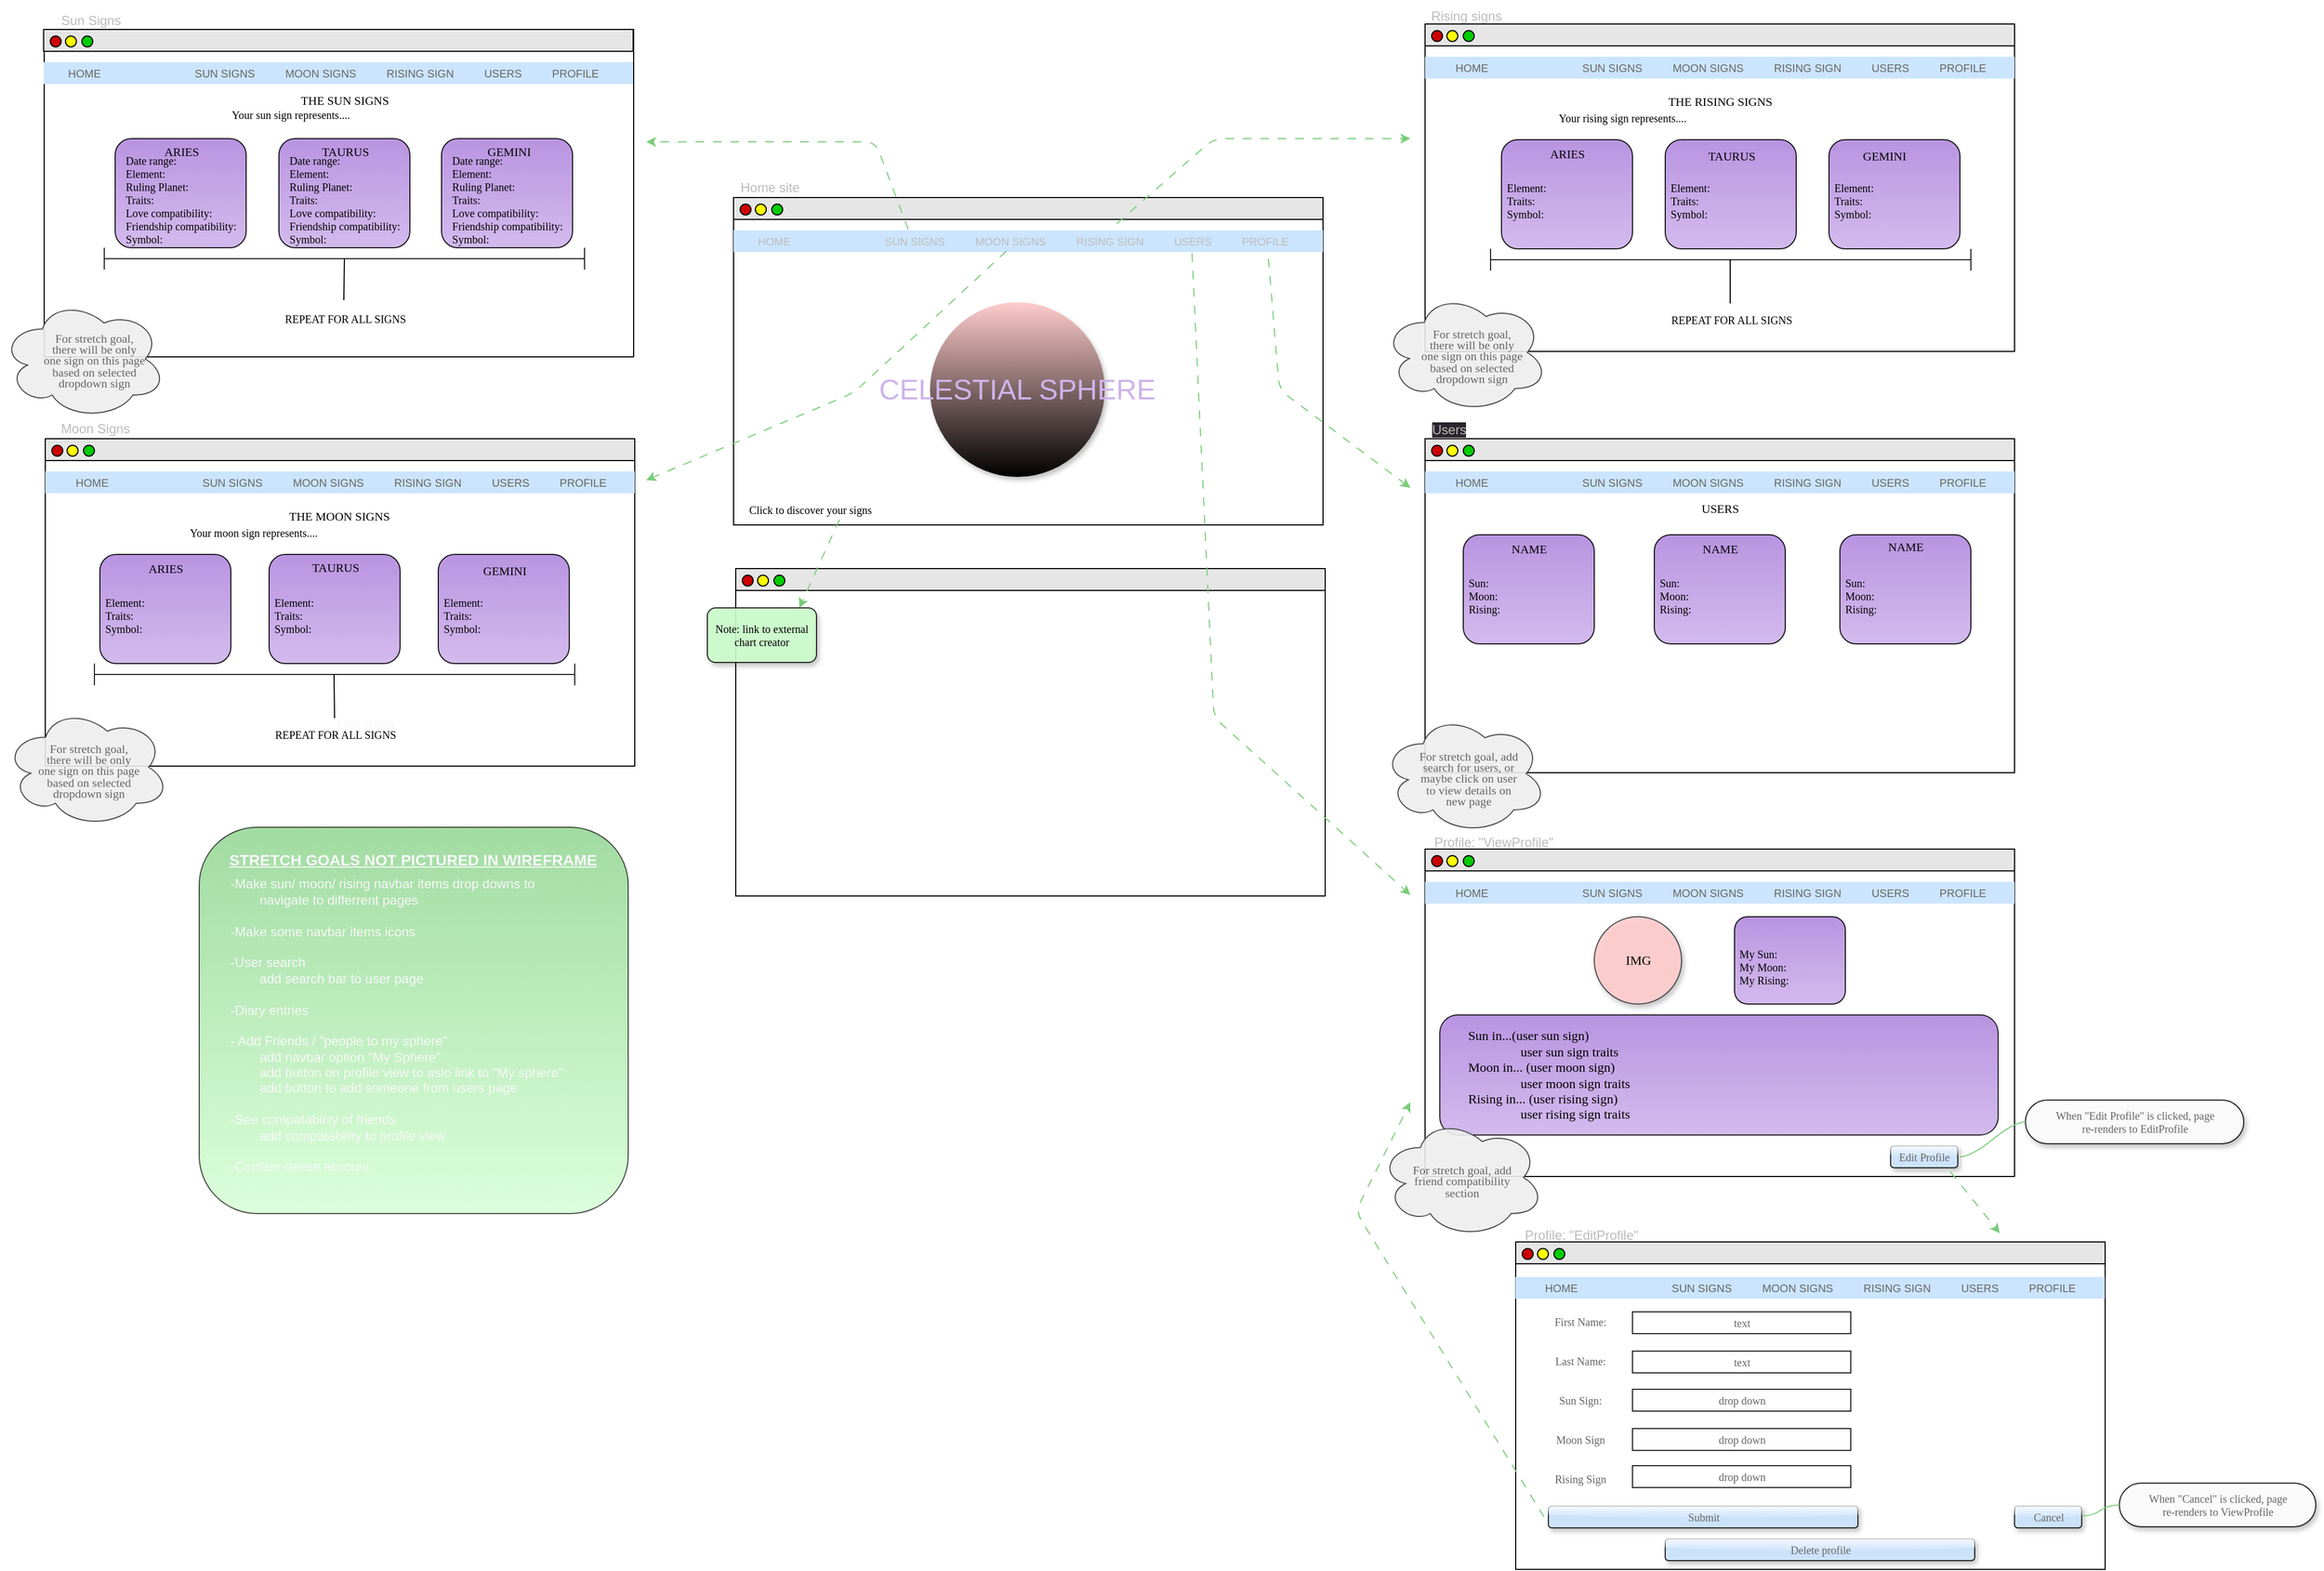 <mxfile>
    <diagram id="aeEa7EJ5LEVuPvEAdL8i" name="Page-1">
        <mxGraphModel dx="1427" dy="747" grid="1" gridSize="10" guides="1" tooltips="1" connect="1" arrows="1" fold="1" page="1" pageScale="1" pageWidth="850" pageHeight="1100" math="0" shadow="0">
            <root>
                <mxCell id="0"/>
                <mxCell id="1" parent="0"/>
                <mxCell id="76" value="" style="rounded=1;whiteSpace=wrap;html=1;shadow=0;labelBackgroundColor=none;strokeColor=default;fontSize=14;fontColor=#f7f8f7;fillColor=#CCFFCC;gradientColor=#7ACC7A;glass=0;gradientDirection=north;opacity=70;" vertex="1" parent="1">
                    <mxGeometry x="1020.5" y="778" width="393" height="354" as="geometry"/>
                </mxCell>
                <mxCell id="13" value="" style="rounded=0;whiteSpace=wrap;html=1;fillColor=#FFFFFF;" vertex="1" parent="1">
                    <mxGeometry x="1510" y="201" width="540" height="300" as="geometry"/>
                </mxCell>
                <mxCell id="14" value="" style="rounded=0;whiteSpace=wrap;html=1;fillColor=#E6E6E6;" vertex="1" parent="1">
                    <mxGeometry x="1510" y="201" width="540" height="20" as="geometry"/>
                </mxCell>
                <mxCell id="15" value="" style="ellipse;whiteSpace=wrap;html=1;aspect=fixed;fillColor=#CC0000;" vertex="1" parent="1">
                    <mxGeometry x="1516" y="207" width="10" height="10" as="geometry"/>
                </mxCell>
                <mxCell id="16" value="" style="ellipse;whiteSpace=wrap;html=1;aspect=fixed;fillColor=#FFFF00;" vertex="1" parent="1">
                    <mxGeometry x="1530" y="207" width="10" height="10" as="geometry"/>
                </mxCell>
                <mxCell id="17" value="" style="ellipse;whiteSpace=wrap;html=1;aspect=fixed;fillColor=#00CC00;" vertex="1" parent="1">
                    <mxGeometry x="1545" y="207" width="10" height="10" as="geometry"/>
                </mxCell>
                <mxCell id="28" value="&lt;font color=&quot;#bdbbbb&quot;&gt;Home site&lt;/font&gt;" style="text;html=1;align=center;verticalAlign=middle;resizable=0;points=[];autosize=1;strokeColor=none;fillColor=none;" vertex="1" parent="1">
                    <mxGeometry x="1503" y="177" width="80" height="30" as="geometry"/>
                </mxCell>
                <mxCell id="29" value="" style="rounded=0;whiteSpace=wrap;html=1;fillColor=#cce5ff;strokeColor=none;" vertex="1" parent="1">
                    <mxGeometry x="1510" y="231" width="540" height="20" as="geometry"/>
                </mxCell>
                <mxCell id="30" value="&lt;font style=&quot;font-size: 10px;&quot;&gt;HOME&amp;nbsp; &amp;nbsp; &amp;nbsp; &amp;nbsp; &amp;nbsp; &amp;nbsp; &amp;nbsp; &amp;nbsp; &amp;nbsp; &amp;nbsp; &amp;nbsp; &amp;nbsp; &amp;nbsp; &amp;nbsp; &amp;nbsp; &amp;nbsp;SUN SIGNS&amp;nbsp; &amp;nbsp; &amp;nbsp; &amp;nbsp; &amp;nbsp; MOON SIGNS&amp;nbsp; &amp;nbsp; &amp;nbsp; &amp;nbsp; &amp;nbsp;&amp;nbsp;RISING SIGN&amp;nbsp; &amp;nbsp; &amp;nbsp; &amp;nbsp; &amp;nbsp;&amp;nbsp;USERS&amp;nbsp; &amp;nbsp; &amp;nbsp; &amp;nbsp; &amp;nbsp;&amp;nbsp;PROFILE&lt;/font&gt;" style="text;html=1;align=center;verticalAlign=middle;resizable=0;points=[];autosize=1;strokeColor=none;fillColor=none;fontColor=#BDBBBB;" vertex="1" parent="1">
                    <mxGeometry x="1520" y="226" width="510" height="30" as="geometry"/>
                </mxCell>
                <mxCell id="39" value="" style="rounded=0;whiteSpace=wrap;html=1;fillColor=#FFFFFF;" vertex="1" parent="1">
                    <mxGeometry x="878.5" y="47" width="540" height="300" as="geometry"/>
                </mxCell>
                <mxCell id="56" value="&lt;b&gt;&lt;font size=&quot;1&quot; color=&quot;#f7f8f7&quot; style=&quot;&quot;&gt;&lt;u style=&quot;font-size: 14px;&quot;&gt;STRETCH GOALS NOT PICTURED IN WIREFRAME&lt;/u&gt;&lt;/font&gt;&lt;/b&gt;" style="text;html=1;align=center;verticalAlign=middle;resizable=0;points=[];autosize=1;strokeColor=none;fillColor=none;fontSize=10;fontColor=#BDBBBB;" vertex="1" parent="1">
                    <mxGeometry x="1035.5" y="793" width="360" height="30" as="geometry"/>
                </mxCell>
                <mxCell id="57" value="&lt;div style=&quot;text-align: left;&quot;&gt;&lt;div&gt;&lt;br&gt;&lt;/div&gt;&lt;div&gt;-Make sun/ moon/ rising navbar items drop downs to&amp;nbsp;&lt;/div&gt;&lt;div&gt;&lt;span style=&quot;white-space: pre;&quot;&gt;&#9;&lt;/span&gt;navigate&amp;nbsp;&lt;span style=&quot;background-color: initial;&quot;&gt;to differrent pages&lt;/span&gt;&lt;/div&gt;&lt;div&gt;&lt;span style=&quot;background-color: initial;&quot;&gt;&lt;br&gt;&lt;/span&gt;&lt;/div&gt;&lt;div&gt;-Make some navbar items icons&lt;span style=&quot;background-color: initial;&quot;&gt;&lt;br&gt;&lt;/span&gt;&lt;/div&gt;&lt;div&gt;&lt;br&gt;&lt;/div&gt;&lt;div&gt;&lt;div&gt;&lt;span style=&quot;background-color: initial;&quot;&gt;-User search&lt;/span&gt;&lt;/div&gt;&lt;div&gt;&lt;span style=&quot;background-color: initial;&quot;&gt;&lt;span style=&quot;white-space: pre;&quot;&gt;&#9;&lt;/span&gt;add search bar to user page&lt;/span&gt;&lt;/div&gt;&lt;/div&gt;&lt;div&gt;&lt;span style=&quot;background-color: initial;&quot;&gt;&lt;br&gt;&lt;/span&gt;&lt;/div&gt;&lt;div&gt;&lt;span style=&quot;background-color: initial;&quot;&gt;-Diary entries&lt;/span&gt;&lt;/div&gt;&lt;div&gt;&lt;span style=&quot;background-color: initial;&quot;&gt;&lt;br&gt;&lt;/span&gt;&lt;/div&gt;&lt;/div&gt;&lt;div style=&quot;text-align: left;&quot;&gt;&lt;span style=&quot;background-color: initial;&quot;&gt;&lt;font style=&quot;font-size: 12px;&quot;&gt;&lt;font style=&quot;font-size: 12px;&quot;&gt;- &lt;/font&gt;Add Friends / &quot;people to my sphere&quot;&lt;/font&gt;&lt;/span&gt;&lt;/div&gt;&lt;div style=&quot;text-align: left;&quot;&gt;&lt;span style=&quot;background-color: initial;&quot;&gt;&lt;font style=&quot;font-size: 12px;&quot;&gt;&lt;span style=&quot;&quot;&gt;&#9;&lt;/span&gt;&lt;span style=&quot;&quot;&gt;&#9;&lt;/span&gt;&lt;span style=&quot;white-space: pre;&quot;&gt;&#9;&lt;/span&gt;add navbar option &quot;My Sphere&quot;&amp;nbsp;&lt;/font&gt;&lt;/span&gt;&lt;/div&gt;&lt;div style=&quot;text-align: left;&quot;&gt;&lt;/div&gt;&lt;div style=&quot;text-align: left;&quot;&gt;&lt;span style=&quot;background-color: initial;&quot;&gt;&lt;font style=&quot;font-size: 12px;&quot;&gt;&lt;span style=&quot;&quot;&gt;&#9;&lt;/span&gt;&lt;span style=&quot;&quot;&gt;&#9;&lt;/span&gt;&lt;span style=&quot;white-space: pre;&quot;&gt;&#9;&lt;/span&gt;add button on profile view to aslo link to &quot;My sphere&quot;&lt;br&gt;&lt;/font&gt;&lt;/span&gt;&lt;/div&gt;&lt;div style=&quot;text-align: left;&quot;&gt;&lt;span style=&quot;background-color: initial;&quot;&gt;&lt;span style=&quot;white-space: pre;&quot;&gt;&#9;&lt;/span&gt;add button to add someone from users page&lt;/span&gt;&lt;br&gt;&lt;/div&gt;&lt;div style=&quot;text-align: left;&quot;&gt;&lt;span style=&quot;background-color: initial;&quot;&gt;&lt;font style=&quot;font-size: 12px;&quot;&gt;&lt;br&gt;&lt;/font&gt;&lt;/span&gt;&lt;/div&gt;&lt;div style=&quot;text-align: left;&quot;&gt;&lt;div&gt;&lt;span style=&quot;background-color: initial;&quot;&gt;&lt;font style=&quot;font-size: 12px;&quot;&gt;-See compatability of friends&lt;/font&gt;&lt;/span&gt;&lt;/div&gt;&lt;div&gt;&lt;span style=&quot;background-color: initial;&quot;&gt;&lt;font style=&quot;font-size: 12px;&quot;&gt;&lt;span style=&quot;&quot;&gt;&#9;&lt;/span&gt;&lt;span style=&quot;white-space: pre;&quot;&gt;&#9;&lt;/span&gt;add compatability to profile view&lt;/font&gt;&lt;/span&gt;&lt;/div&gt;&lt;/div&gt;&lt;div style=&quot;text-align: left;&quot;&gt;&lt;span style=&quot;background-color: initial;&quot;&gt;&lt;font style=&quot;font-size: 12px;&quot;&gt;&lt;br&gt;&lt;/font&gt;&lt;/span&gt;&lt;/div&gt;&lt;div style=&quot;text-align: left;&quot;&gt;&lt;span style=&quot;background-color: initial;&quot;&gt;&lt;font style=&quot;font-size: 12px;&quot;&gt;-Confirm delete account&lt;/font&gt;&lt;/span&gt;&lt;/div&gt;&lt;div style=&quot;text-align: left;&quot;&gt;&lt;br&gt;&lt;/div&gt;&lt;div style=&quot;text-align: left;&quot;&gt;&lt;br&gt;&lt;/div&gt;&lt;div style=&quot;text-align: left;&quot;&gt;&lt;br&gt;&lt;/div&gt;" style="text;html=1;align=center;verticalAlign=middle;resizable=0;points=[];autosize=1;strokeColor=none;fillColor=none;fontSize=12;fontColor=#f7f8f7;" vertex="1" parent="1">
                    <mxGeometry x="1035.5" y="804" width="330" height="340" as="geometry"/>
                </mxCell>
                <mxCell id="66" value="" style="endArrow=classic;html=1;fontSize=14;fontColor=#f7f8f7;dashed=1;dashPattern=8 8;fillColor=#cdeb8b;strokeColor=#7ACC7A;" edge="1" parent="1">
                    <mxGeometry width="50" height="50" relative="1" as="geometry">
                        <mxPoint x="1670" y="230" as="sourcePoint"/>
                        <mxPoint x="1430" y="150" as="targetPoint"/>
                        <Array as="points">
                            <mxPoint x="1640" y="150"/>
                        </Array>
                    </mxGeometry>
                </mxCell>
                <mxCell id="72" value="&lt;span style=&quot;color: rgb(189, 187, 187); font-family: Helvetica; font-size: 12px; font-style: normal; font-variant-ligatures: normal; font-variant-caps: normal; font-weight: 400; letter-spacing: normal; orphans: 2; text-align: center; text-indent: 0px; text-transform: none; widows: 2; word-spacing: 0px; -webkit-text-stroke-width: 0px; background-color: rgb(42, 37, 47); text-decoration-thickness: initial; text-decoration-style: initial; text-decoration-color: initial; float: none; display: inline !important;&quot;&gt;Users&lt;/span&gt;" style="text;whiteSpace=wrap;html=1;fontSize=14;fontColor=#f7f8f7;" vertex="1" parent="1">
                    <mxGeometry x="2147.5" y="398" width="90" height="40" as="geometry"/>
                </mxCell>
                <mxCell id="74" value="&lt;font color=&quot;#bdbbbb&quot;&gt;Moon Signs&lt;/font&gt;" style="text;html=1;align=center;verticalAlign=middle;resizable=0;points=[];autosize=1;strokeColor=none;fillColor=none;" vertex="1" parent="1">
                    <mxGeometry x="879.5" y="398" width="90" height="30" as="geometry"/>
                </mxCell>
                <mxCell id="75" value="" style="ellipse;shape=doubleEllipse;whiteSpace=wrap;html=1;aspect=fixed;labelBackgroundColor=none;strokeColor=none;fontSize=14;fillColor=#ffcccc;shadow=1;gradientColor=default;" vertex="1" parent="1">
                    <mxGeometry x="1690" y="297" width="160" height="160" as="geometry"/>
                </mxCell>
                <mxCell id="79" value="CELESTIAL SPHERE" style="text;html=1;strokeColor=none;fillColor=none;align=center;verticalAlign=middle;whiteSpace=wrap;rounded=0;shadow=0;glass=0;labelBackgroundColor=none;fontSize=26;fontColor=#CEB3EB;opacity=70;" vertex="1" parent="1">
                    <mxGeometry x="1615" y="357" width="310" height="40" as="geometry"/>
                </mxCell>
                <mxCell id="97" value="" style="ellipse;shape=cloud;whiteSpace=wrap;html=1;rounded=0;shadow=0;glass=0;labelBackgroundColor=none;strokeColor=#36393d;fontFamily=Verdana;fontSize=26;fillColor=#eeeeee;gradientDirection=north;opacity=90;" vertex="1" parent="1">
                    <mxGeometry x="839" y="294" width="151" height="110" as="geometry"/>
                </mxCell>
                <mxCell id="98" value="&lt;p style=&quot;line-height: 20%;&quot;&gt;&lt;font face=&quot;Times New Roman&quot; style=&quot;font-size: 11px;&quot;&gt;For stretch goal, there will be only one sign on this page based on selected dropdown sign&lt;/font&gt;&lt;/p&gt;" style="text;html=1;strokeColor=none;fillColor=none;align=center;verticalAlign=middle;whiteSpace=wrap;rounded=0;shadow=0;glass=0;labelBackgroundColor=none;fontFamily=Verdana;fontSize=26;fontColor=#666666;opacity=70;" vertex="1" parent="1">
                    <mxGeometry x="875.5" y="328" width="97" height="40" as="geometry"/>
                </mxCell>
                <mxCell id="100" value="THE SUN SIGNS" style="text;html=1;strokeColor=none;fillColor=none;align=center;verticalAlign=middle;whiteSpace=wrap;rounded=0;shadow=0;glass=0;labelBackgroundColor=none;fontFamily=Georgia;fontSize=11;fontColor=#000000;opacity=90;" vertex="1" parent="1">
                    <mxGeometry x="893.5" y="97" width="520" height="30" as="geometry"/>
                </mxCell>
                <mxCell id="101" value="&lt;div style=&quot;text-align: left; font-size: 10px;&quot;&gt;&lt;span style=&quot;background-color: initial;&quot;&gt;&lt;font style=&quot;font-size: 10px;&quot;&gt;&lt;br&gt;&lt;/font&gt;&lt;/span&gt;&lt;/div&gt;&lt;div style=&quot;text-align: left; font-size: 10px;&quot;&gt;&lt;span style=&quot;background-color: initial;&quot;&gt;&lt;font style=&quot;font-size: 10px;&quot;&gt;Date range:&lt;/font&gt;&lt;/span&gt;&lt;/div&gt;&lt;div style=&quot;text-align: left; font-size: 10px;&quot;&gt;Element:&lt;/div&gt;&lt;div style=&quot;text-align: left; font-size: 10px;&quot;&gt;Ruling Planet:&lt;/div&gt;&lt;font style=&quot;font-size: 10px;&quot;&gt;&lt;div style=&quot;text-align: left;&quot;&gt;&lt;span style=&quot;background-color: initial;&quot;&gt;Traits:&lt;/span&gt;&lt;/div&gt;&lt;div style=&quot;text-align: left;&quot;&gt;&lt;span style=&quot;background-color: initial;&quot;&gt;Love compatibility:&lt;/span&gt;&lt;/div&gt;&lt;div style=&quot;text-align: left;&quot;&gt;&lt;span style=&quot;background-color: initial;&quot;&gt;Friendship compatibility:&lt;/span&gt;&lt;/div&gt;&lt;div style=&quot;text-align: left;&quot;&gt;&lt;span style=&quot;background-color: initial;&quot;&gt;Symbol:&lt;/span&gt;&lt;/div&gt;&lt;/font&gt;" style="rounded=1;whiteSpace=wrap;html=1;shadow=0;glass=0;labelBackgroundColor=none;strokeColor=default;fontFamily=Georgia;fontSize=11;fontColor=#000000;fillColor=#CEB3EB;gradientColor=#b188dd;gradientDirection=north;opacity=90;" vertex="1" parent="1">
                    <mxGeometry x="943.5" y="147" width="120" height="100" as="geometry"/>
                </mxCell>
                <mxCell id="102" value="ARIES" style="text;html=1;align=center;verticalAlign=middle;resizable=0;points=[];autosize=1;strokeColor=none;fillColor=none;fontSize=11;fontFamily=Georgia;fontColor=#000000;" vertex="1" parent="1">
                    <mxGeometry x="973.5" y="144" width="60" height="30" as="geometry"/>
                </mxCell>
                <mxCell id="104" value="&lt;div style=&quot;text-align: left; font-size: 10px;&quot;&gt;&lt;span style=&quot;background-color: initial;&quot;&gt;&lt;font style=&quot;font-size: 10px;&quot;&gt;&lt;br&gt;&lt;/font&gt;&lt;/span&gt;&lt;/div&gt;&lt;div style=&quot;text-align: left; font-size: 10px;&quot;&gt;&lt;span style=&quot;background-color: initial;&quot;&gt;&lt;font style=&quot;font-size: 10px;&quot;&gt;Date range:&lt;/font&gt;&lt;/span&gt;&lt;/div&gt;&lt;font style=&quot;font-size: 10px;&quot;&gt;&lt;div style=&quot;text-align: left;&quot;&gt;&lt;span style=&quot;background-color: initial;&quot;&gt;Element:&lt;/span&gt;&lt;/div&gt;&lt;div style=&quot;text-align: left;&quot;&gt;&lt;span style=&quot;background-color: initial;&quot;&gt;Ruling Planet:&lt;/span&gt;&lt;/div&gt;&lt;div style=&quot;text-align: left;&quot;&gt;&lt;span style=&quot;background-color: initial;&quot;&gt;Traits:&lt;/span&gt;&lt;/div&gt;&lt;div style=&quot;text-align: left;&quot;&gt;&lt;span style=&quot;background-color: initial;&quot;&gt;Love compatibility:&lt;/span&gt;&lt;/div&gt;&lt;div style=&quot;text-align: left;&quot;&gt;&lt;span style=&quot;background-color: initial;&quot;&gt;Friendship compatibility:&lt;/span&gt;&lt;/div&gt;&lt;div style=&quot;text-align: left;&quot;&gt;&lt;span style=&quot;background-color: initial;&quot;&gt;Symbol:&lt;/span&gt;&lt;/div&gt;&lt;/font&gt;" style="rounded=1;whiteSpace=wrap;html=1;shadow=0;glass=0;labelBackgroundColor=none;strokeColor=default;fontFamily=Georgia;fontSize=11;fontColor=#000000;fillColor=#CEB3EB;gradientColor=#b188dd;gradientDirection=north;opacity=90;" vertex="1" parent="1">
                    <mxGeometry x="1093.5" y="147" width="120" height="100" as="geometry"/>
                </mxCell>
                <mxCell id="105" value="TAURUS" style="text;html=1;align=center;verticalAlign=middle;resizable=0;points=[];autosize=1;strokeColor=none;fillColor=none;fontSize=11;fontFamily=Georgia;fontColor=#000000;" vertex="1" parent="1">
                    <mxGeometry x="1118.5" y="144" width="70" height="30" as="geometry"/>
                </mxCell>
                <mxCell id="106" value="&lt;div style=&quot;text-align: left; font-size: 10px;&quot;&gt;&lt;span style=&quot;background-color: initial;&quot;&gt;&lt;font style=&quot;font-size: 10px;&quot;&gt;&lt;br&gt;&lt;/font&gt;&lt;/span&gt;&lt;/div&gt;&lt;div style=&quot;text-align: left; font-size: 10px;&quot;&gt;&lt;span style=&quot;background-color: initial;&quot;&gt;&lt;font style=&quot;font-size: 10px;&quot;&gt;Date range:&lt;/font&gt;&lt;/span&gt;&lt;/div&gt;&lt;font style=&quot;font-size: 10px;&quot;&gt;&lt;div style=&quot;text-align: left;&quot;&gt;&lt;span style=&quot;background-color: initial;&quot;&gt;Element:&lt;/span&gt;&lt;/div&gt;&lt;div style=&quot;text-align: left;&quot;&gt;&lt;span style=&quot;background-color: initial;&quot;&gt;Ruling Planet:&lt;/span&gt;&lt;/div&gt;&lt;div style=&quot;text-align: left;&quot;&gt;&lt;span style=&quot;background-color: initial;&quot;&gt;Traits:&lt;/span&gt;&lt;/div&gt;&lt;div style=&quot;text-align: left;&quot;&gt;&lt;span style=&quot;background-color: initial;&quot;&gt;Love compatibility:&lt;/span&gt;&lt;/div&gt;&lt;div style=&quot;text-align: left;&quot;&gt;&lt;span style=&quot;background-color: initial;&quot;&gt;Friendship compatibility:&lt;/span&gt;&lt;/div&gt;&lt;div style=&quot;text-align: left;&quot;&gt;&lt;span style=&quot;background-color: initial;&quot;&gt;Symbol:&lt;/span&gt;&lt;/div&gt;&lt;/font&gt;" style="rounded=1;whiteSpace=wrap;html=1;shadow=0;glass=0;labelBackgroundColor=none;strokeColor=default;fontFamily=Georgia;fontSize=11;fontColor=#000000;fillColor=#CEB3EB;gradientColor=#b188dd;gradientDirection=north;opacity=90;" vertex="1" parent="1">
                    <mxGeometry x="1242.5" y="147" width="120" height="100" as="geometry"/>
                </mxCell>
                <mxCell id="107" value="GEMINI" style="text;html=1;align=center;verticalAlign=middle;resizable=0;points=[];autosize=1;strokeColor=none;fillColor=none;fontSize=11;fontFamily=Georgia;fontColor=#000000;" vertex="1" parent="1">
                    <mxGeometry x="1268.5" y="144" width="70" height="30" as="geometry"/>
                </mxCell>
                <mxCell id="108" value="" style="shape=crossbar;whiteSpace=wrap;html=1;rounded=1;shadow=0;glass=0;labelBackgroundColor=none;strokeColor=#0a0a0a;fontFamily=Georgia;fontSize=10;fontColor=#000000;fillColor=#CEB3EB;gradientColor=#b188dd;gradientDirection=north;opacity=90;" vertex="1" parent="1">
                    <mxGeometry x="933.5" y="247" width="440" height="20" as="geometry"/>
                </mxCell>
                <mxCell id="109" value="" style="endArrow=none;html=1;strokeColor=#000000;fontFamily=Georgia;fontSize=10;fontColor=#000000;endFill=0;" edge="1" parent="1">
                    <mxGeometry width="50" height="50" relative="1" as="geometry">
                        <mxPoint x="1153" y="295" as="sourcePoint"/>
                        <mxPoint x="1153.5" y="257" as="targetPoint"/>
                    </mxGeometry>
                </mxCell>
                <mxCell id="110" value="REPEAT FOR ALL SIGNS" style="text;html=1;align=center;verticalAlign=middle;resizable=0;points=[];autosize=1;strokeColor=none;fillColor=none;fontSize=10;fontFamily=Georgia;fontColor=#000000;" vertex="1" parent="1">
                    <mxGeometry x="1083.5" y="297" width="140" height="30" as="geometry"/>
                </mxCell>
                <mxCell id="113" value="Your sun sign represents...." style="text;html=1;align=center;verticalAlign=middle;resizable=0;points=[];autosize=1;strokeColor=none;fillColor=none;fontSize=10;fontFamily=Georgia;fontColor=#000000;" vertex="1" parent="1">
                    <mxGeometry x="1033.5" y="110" width="140" height="30" as="geometry"/>
                </mxCell>
                <mxCell id="138" value="" style="rounded=0;whiteSpace=wrap;html=1;fillColor=#FFFFFF;" vertex="1" parent="1">
                    <mxGeometry x="1512" y="541" width="540" height="300" as="geometry"/>
                </mxCell>
                <mxCell id="139" value="" style="rounded=0;whiteSpace=wrap;html=1;fillColor=#E6E6E6;" vertex="1" parent="1">
                    <mxGeometry x="1512" y="541" width="540" height="20" as="geometry"/>
                </mxCell>
                <mxCell id="140" value="" style="ellipse;whiteSpace=wrap;html=1;aspect=fixed;fillColor=#CC0000;" vertex="1" parent="1">
                    <mxGeometry x="1518" y="547" width="10" height="10" as="geometry"/>
                </mxCell>
                <mxCell id="141" value="" style="ellipse;whiteSpace=wrap;html=1;aspect=fixed;fillColor=#FFFF00;" vertex="1" parent="1">
                    <mxGeometry x="1532" y="547" width="10" height="10" as="geometry"/>
                </mxCell>
                <mxCell id="142" value="" style="ellipse;whiteSpace=wrap;html=1;aspect=fixed;fillColor=#00CC00;" vertex="1" parent="1">
                    <mxGeometry x="1547" y="547" width="10" height="10" as="geometry"/>
                </mxCell>
                <mxCell id="156" value="" style="rounded=0;whiteSpace=wrap;html=1;fillColor=#FFFFFF;" vertex="1" parent="1">
                    <mxGeometry x="2143.5" y="422" width="540" height="306" as="geometry"/>
                </mxCell>
                <mxCell id="157" value="" style="rounded=0;whiteSpace=wrap;html=1;fillColor=#E6E6E6;" vertex="1" parent="1">
                    <mxGeometry x="2143.5" y="422" width="540" height="20" as="geometry"/>
                </mxCell>
                <mxCell id="158" value="" style="ellipse;whiteSpace=wrap;html=1;aspect=fixed;fillColor=#CC0000;" vertex="1" parent="1">
                    <mxGeometry x="2149.5" y="428" width="10" height="10" as="geometry"/>
                </mxCell>
                <mxCell id="159" value="" style="ellipse;whiteSpace=wrap;html=1;aspect=fixed;fillColor=#FFFF00;" vertex="1" parent="1">
                    <mxGeometry x="2163.5" y="428" width="10" height="10" as="geometry"/>
                </mxCell>
                <mxCell id="160" value="" style="ellipse;whiteSpace=wrap;html=1;aspect=fixed;fillColor=#00CC00;" vertex="1" parent="1">
                    <mxGeometry x="2178.5" y="428" width="10" height="10" as="geometry"/>
                </mxCell>
                <mxCell id="161" value="" style="rounded=0;whiteSpace=wrap;html=1;fillColor=#cce5ff;strokeColor=none;" vertex="1" parent="1">
                    <mxGeometry x="2143.5" y="452" width="540" height="20" as="geometry"/>
                </mxCell>
                <mxCell id="162" value="&lt;font color=&quot;#666666&quot; style=&quot;font-size: 10px;&quot;&gt;HOME&amp;nbsp; &amp;nbsp; &amp;nbsp; &amp;nbsp; &amp;nbsp; &amp;nbsp; &amp;nbsp; &amp;nbsp; &amp;nbsp; &amp;nbsp; &amp;nbsp; &amp;nbsp; &amp;nbsp; &amp;nbsp; &amp;nbsp; &amp;nbsp;SUN SIGNS&amp;nbsp; &amp;nbsp; &amp;nbsp; &amp;nbsp; &amp;nbsp; MOON SIGNS&amp;nbsp; &amp;nbsp; &amp;nbsp; &amp;nbsp; &amp;nbsp;&amp;nbsp;RISING SIGN&amp;nbsp; &amp;nbsp; &amp;nbsp; &amp;nbsp; &amp;nbsp;&amp;nbsp;USERS&amp;nbsp; &amp;nbsp; &amp;nbsp; &amp;nbsp; &amp;nbsp;&amp;nbsp;PROFILE&lt;/font&gt;" style="text;html=1;align=center;verticalAlign=middle;resizable=0;points=[];autosize=1;strokeColor=none;fillColor=none;fontColor=#BDBBBB;" vertex="1" parent="1">
                    <mxGeometry x="2158.5" y="447" width="510" height="30" as="geometry"/>
                </mxCell>
                <mxCell id="165" value="" style="rounded=0;whiteSpace=wrap;html=1;fillColor=#FFFFFF;" vertex="1" parent="1">
                    <mxGeometry x="879.5" y="422" width="540" height="300" as="geometry"/>
                </mxCell>
                <mxCell id="166" value="" style="rounded=0;whiteSpace=wrap;html=1;fillColor=#E6E6E6;" vertex="1" parent="1">
                    <mxGeometry x="879.5" y="422" width="540" height="20" as="geometry"/>
                </mxCell>
                <mxCell id="167" value="" style="ellipse;whiteSpace=wrap;html=1;aspect=fixed;fillColor=#CC0000;" vertex="1" parent="1">
                    <mxGeometry x="885.5" y="428" width="10" height="10" as="geometry"/>
                </mxCell>
                <mxCell id="168" value="" style="ellipse;whiteSpace=wrap;html=1;aspect=fixed;fillColor=#FFFF00;" vertex="1" parent="1">
                    <mxGeometry x="899.5" y="428" width="10" height="10" as="geometry"/>
                </mxCell>
                <mxCell id="169" value="" style="ellipse;whiteSpace=wrap;html=1;aspect=fixed;fillColor=#00CC00;" vertex="1" parent="1">
                    <mxGeometry x="914.5" y="428" width="10" height="10" as="geometry"/>
                </mxCell>
                <mxCell id="170" value="" style="rounded=0;whiteSpace=wrap;html=1;fillColor=#cce5ff;strokeColor=none;" vertex="1" parent="1">
                    <mxGeometry x="879.5" y="452" width="540" height="20" as="geometry"/>
                </mxCell>
                <mxCell id="171" value="&lt;font color=&quot;#666666&quot; style=&quot;font-size: 10px;&quot;&gt;HOME&amp;nbsp; &amp;nbsp; &amp;nbsp; &amp;nbsp; &amp;nbsp; &amp;nbsp; &amp;nbsp; &amp;nbsp; &amp;nbsp; &amp;nbsp; &amp;nbsp; &amp;nbsp; &amp;nbsp; &amp;nbsp; &amp;nbsp; &amp;nbsp;SUN SIGNS&amp;nbsp; &amp;nbsp; &amp;nbsp; &amp;nbsp; &amp;nbsp; MOON SIGNS&amp;nbsp; &amp;nbsp; &amp;nbsp; &amp;nbsp; &amp;nbsp;&amp;nbsp;RISING SIGN&amp;nbsp; &amp;nbsp; &amp;nbsp; &amp;nbsp; &amp;nbsp;&amp;nbsp;USERS&amp;nbsp; &amp;nbsp; &amp;nbsp; &amp;nbsp; &amp;nbsp;&amp;nbsp;PROFILE&lt;/font&gt;" style="text;html=1;align=center;verticalAlign=middle;resizable=0;points=[];autosize=1;strokeColor=none;fillColor=none;fontColor=#BDBBBB;" vertex="1" parent="1">
                    <mxGeometry x="894.5" y="447" width="510" height="30" as="geometry"/>
                </mxCell>
                <mxCell id="172" value="List Item" style="text;strokeColor=none;fillColor=none;align=left;verticalAlign=middle;spacingLeft=4;spacingRight=4;overflow=hidden;points=[[0,0.5],[1,0.5]];portConstraint=eastwest;rotatable=0;whiteSpace=wrap;html=1;shadow=0;glass=0;labelBackgroundColor=none;fontSize=14;fontColor=#f7f8f7;opacity=70;" vertex="1" parent="1">
                    <mxGeometry x="1139.5" y="668" width="80" height="30" as="geometry"/>
                </mxCell>
                <mxCell id="174" value="&lt;div style=&quot;font-size: 10px;&quot;&gt;&lt;br&gt;&lt;/div&gt;&lt;font style=&quot;font-size: 10px;&quot;&gt;&lt;div style=&quot;&quot;&gt;&lt;span style=&quot;background-color: initial;&quot;&gt;&amp;nbsp;&lt;/span&gt;&lt;span style=&quot;background-color: initial;&quot;&gt;&amp;nbsp;&lt;/span&gt;&lt;/div&gt;&lt;/font&gt;&lt;div style=&quot;font-size: 10px;&quot;&gt;&amp;nbsp;Element:&lt;/div&gt;&lt;font style=&quot;font-size: 10px;&quot;&gt;&lt;div&gt;&lt;span style=&quot;background-color: initial;&quot;&gt;&amp;nbsp;Traits:&lt;/span&gt;&lt;br&gt;&lt;/div&gt;&lt;div&gt;&amp;nbsp;Symbol:&lt;/div&gt;&lt;div&gt;&lt;br&gt;&lt;/div&gt;&lt;/font&gt;" style="rounded=1;whiteSpace=wrap;html=1;shadow=0;glass=0;labelBackgroundColor=none;strokeColor=default;fontFamily=Georgia;fontSize=11;fontColor=#000000;fillColor=#CEB3EB;gradientColor=#b188dd;gradientDirection=north;opacity=90;align=left;" vertex="1" parent="1">
                    <mxGeometry x="929.5" y="528" width="120" height="100" as="geometry"/>
                </mxCell>
                <mxCell id="175" value="&lt;span style=&quot;color: rgb(0, 0, 0); font-family: Georgia; font-size: 11px; font-style: normal; font-variant-ligatures: normal; font-variant-caps: normal; font-weight: 400; letter-spacing: normal; orphans: 2; text-indent: 0px; text-transform: none; widows: 2; word-spacing: 0px; -webkit-text-stroke-width: 0px; text-decoration-thickness: initial; text-decoration-style: initial; text-decoration-color: initial; float: none; display: inline !important;&quot;&gt;ARIES&lt;/span&gt;" style="text;whiteSpace=wrap;html=1;fontSize=10;fontFamily=Georgia;fontColor=#000000;align=center;" vertex="1" parent="1">
                    <mxGeometry x="954.5" y="528" width="70" height="40" as="geometry"/>
                </mxCell>
                <mxCell id="176" value="THE MOON SIGNS" style="text;html=1;strokeColor=none;fillColor=none;align=center;verticalAlign=middle;whiteSpace=wrap;rounded=0;shadow=0;glass=0;labelBackgroundColor=none;fontFamily=Georgia;fontSize=11;fontColor=#000000;opacity=90;" vertex="1" parent="1">
                    <mxGeometry x="889" y="478" width="520" height="30" as="geometry"/>
                </mxCell>
                <mxCell id="177" value="&lt;span style=&quot;color: rgb(0, 0, 0); font-family: Georgia; font-size: 10px; font-style: normal; font-variant-ligatures: normal; font-variant-caps: normal; font-weight: 400; letter-spacing: normal; orphans: 2; text-align: center; text-indent: 0px; text-transform: none; widows: 2; word-spacing: 0px; -webkit-text-stroke-width: 0px; text-decoration-thickness: initial; text-decoration-style: initial; text-decoration-color: initial; float: none; display: inline !important;&quot;&gt;Your moon sign represents....&lt;/span&gt;" style="text;whiteSpace=wrap;html=1;fontSize=10;fontFamily=Georgia;fontColor=#000000;" vertex="1" parent="1">
                    <mxGeometry x="1009.5" y="496" width="150" height="40" as="geometry"/>
                </mxCell>
                <mxCell id="178" value="&lt;div style=&quot;font-size: 10px;&quot;&gt;&lt;div&gt;&amp;nbsp;&lt;/div&gt;&lt;div&gt;&lt;br&gt;&lt;/div&gt;&lt;div&gt;&amp;nbsp;Element:&lt;/div&gt;&lt;div&gt;&lt;span style=&quot;background-color: initial;&quot;&gt;&amp;nbsp;Traits:&lt;/span&gt;&lt;br&gt;&lt;/div&gt;&lt;div&gt;&amp;nbsp;Symbol:&lt;/div&gt;&lt;div&gt;&lt;br&gt;&lt;/div&gt;&lt;/div&gt;" style="rounded=1;whiteSpace=wrap;html=1;shadow=0;glass=0;labelBackgroundColor=none;strokeColor=default;fontFamily=Georgia;fontSize=11;fontColor=#000000;fillColor=#CEB3EB;gradientColor=#b188dd;gradientDirection=north;opacity=90;align=left;" vertex="1" parent="1">
                    <mxGeometry x="1084.5" y="528" width="120" height="100" as="geometry"/>
                </mxCell>
                <mxCell id="179" value="&lt;div style=&quot;font-size: 10px;&quot;&gt;&amp;nbsp;&lt;/div&gt;&lt;div style=&quot;font-size: 10px;&quot;&gt;&lt;br&gt;&lt;/div&gt;&lt;div style=&quot;font-size: 10px;&quot;&gt;&amp;nbsp;Element:&lt;/div&gt;&lt;font style=&quot;font-size: 10px;&quot;&gt;&lt;div style=&quot;&quot;&gt;&lt;span style=&quot;background-color: initial;&quot;&gt;&amp;nbsp;Traits:&lt;/span&gt;&lt;br&gt;&lt;/div&gt;&lt;div style=&quot;&quot;&gt;&amp;nbsp;Symbol:&lt;/div&gt;&lt;div style=&quot;&quot;&gt;&lt;br&gt;&lt;/div&gt;&lt;/font&gt;" style="rounded=1;whiteSpace=wrap;html=1;shadow=0;glass=0;labelBackgroundColor=none;strokeColor=default;fontFamily=Georgia;fontSize=11;fontColor=#000000;fillColor=#CEB3EB;gradientColor=#b188dd;gradientDirection=north;opacity=90;align=left;" vertex="1" parent="1">
                    <mxGeometry x="1239.5" y="528" width="120" height="100" as="geometry"/>
                </mxCell>
                <mxCell id="180" value="" style="shape=crossbar;whiteSpace=wrap;html=1;rounded=1;shadow=0;glass=0;labelBackgroundColor=none;strokeColor=#0a0a0a;fontFamily=Georgia;fontSize=10;fontColor=#000000;fillColor=#CEB3EB;gradientColor=#b188dd;gradientDirection=north;opacity=90;" vertex="1" parent="1">
                    <mxGeometry x="924.5" y="628" width="440" height="20" as="geometry"/>
                </mxCell>
                <mxCell id="181" value="" style="endArrow=none;html=1;strokeColor=#000000;fontFamily=Georgia;fontSize=10;fontColor=#000000;" edge="1" parent="1">
                    <mxGeometry width="50" height="50" relative="1" as="geometry">
                        <mxPoint x="1144.5" y="678" as="sourcePoint"/>
                        <mxPoint x="1144" y="638" as="targetPoint"/>
                    </mxGeometry>
                </mxCell>
                <mxCell id="182" value="REPEAT FOR ALL SIGNS" style="text;html=1;align=center;verticalAlign=middle;resizable=0;points=[];autosize=1;strokeColor=none;fillColor=none;fontSize=10;fontFamily=Georgia;fontColor=#000000;" vertex="1" parent="1">
                    <mxGeometry x="1074.5" y="678" width="140" height="30" as="geometry"/>
                </mxCell>
                <mxCell id="183" value="TAURUS" style="text;html=1;align=center;verticalAlign=middle;resizable=0;points=[];autosize=1;strokeColor=none;fillColor=none;fontSize=11;fontFamily=Georgia;fontColor=#000000;" vertex="1" parent="1">
                    <mxGeometry x="1109.5" y="525" width="70" height="30" as="geometry"/>
                </mxCell>
                <mxCell id="184" value="GEMINI" style="text;html=1;align=center;verticalAlign=middle;resizable=0;points=[];autosize=1;strokeColor=none;fillColor=none;fontSize=11;fontFamily=Georgia;fontColor=#000000;" vertex="1" parent="1">
                    <mxGeometry x="1264.5" y="528" width="70" height="30" as="geometry"/>
                </mxCell>
                <mxCell id="188" value="" style="rounded=0;whiteSpace=wrap;html=1;fillColor=#FFFFFF;" vertex="1" parent="1">
                    <mxGeometry x="2143.5" y="42" width="540" height="300" as="geometry"/>
                </mxCell>
                <mxCell id="189" value="" style="rounded=0;whiteSpace=wrap;html=1;fillColor=#E6E6E6;" vertex="1" parent="1">
                    <mxGeometry x="2143.5" y="42" width="540" height="20" as="geometry"/>
                </mxCell>
                <mxCell id="190" value="" style="ellipse;whiteSpace=wrap;html=1;aspect=fixed;fillColor=#CC0000;" vertex="1" parent="1">
                    <mxGeometry x="2149.5" y="48" width="10" height="10" as="geometry"/>
                </mxCell>
                <mxCell id="191" value="" style="ellipse;whiteSpace=wrap;html=1;aspect=fixed;fillColor=#FFFF00;" vertex="1" parent="1">
                    <mxGeometry x="2163.5" y="48" width="10" height="10" as="geometry"/>
                </mxCell>
                <mxCell id="192" value="" style="ellipse;whiteSpace=wrap;html=1;aspect=fixed;fillColor=#00CC00;" vertex="1" parent="1">
                    <mxGeometry x="2178.5" y="48" width="10" height="10" as="geometry"/>
                </mxCell>
                <mxCell id="193" value="" style="rounded=0;whiteSpace=wrap;html=1;fillColor=#cce5ff;strokeColor=none;" vertex="1" parent="1">
                    <mxGeometry x="2143.5" y="72" width="540" height="20" as="geometry"/>
                </mxCell>
                <mxCell id="194" value="&lt;font color=&quot;#666666&quot; style=&quot;font-size: 10px;&quot;&gt;HOME&amp;nbsp; &amp;nbsp; &amp;nbsp; &amp;nbsp; &amp;nbsp; &amp;nbsp; &amp;nbsp; &amp;nbsp; &amp;nbsp; &amp;nbsp; &amp;nbsp; &amp;nbsp; &amp;nbsp; &amp;nbsp; &amp;nbsp; &amp;nbsp;SUN SIGNS&amp;nbsp; &amp;nbsp; &amp;nbsp; &amp;nbsp; &amp;nbsp; MOON SIGNS&amp;nbsp; &amp;nbsp; &amp;nbsp; &amp;nbsp; &amp;nbsp;&amp;nbsp;RISING SIGN&amp;nbsp; &amp;nbsp; &amp;nbsp; &amp;nbsp; &amp;nbsp;&amp;nbsp;USERS&amp;nbsp; &amp;nbsp; &amp;nbsp; &amp;nbsp; &amp;nbsp;&amp;nbsp;PROFILE&lt;/font&gt;" style="text;html=1;align=center;verticalAlign=middle;resizable=0;points=[];autosize=1;strokeColor=none;fillColor=none;fontColor=#BDBBBB;" vertex="1" parent="1">
                    <mxGeometry x="2158.5" y="67" width="510" height="30" as="geometry"/>
                </mxCell>
                <mxCell id="196" value="&lt;div style=&quot;font-size: 10px;&quot;&gt;&lt;br&gt;&lt;/div&gt;&lt;font style=&quot;font-size: 10px;&quot;&gt;&lt;div style=&quot;&quot;&gt;&lt;span style=&quot;background-color: initial;&quot;&gt;&amp;nbsp;Element:&lt;/span&gt;&lt;/div&gt;&lt;div style=&quot;&quot;&gt;&lt;span style=&quot;background-color: initial;&quot;&gt;&amp;nbsp;Traits:&lt;/span&gt;&lt;br&gt;&lt;/div&gt;&lt;div style=&quot;&quot;&gt;&amp;nbsp;Symbol:&lt;/div&gt;&lt;/font&gt;" style="rounded=1;whiteSpace=wrap;html=1;shadow=0;glass=0;labelBackgroundColor=none;strokeColor=default;fontFamily=Georgia;fontSize=11;fontColor=#000000;fillColor=#CEB3EB;gradientColor=#b188dd;gradientDirection=north;opacity=90;align=left;" vertex="1" parent="1">
                    <mxGeometry x="2363.5" y="148" width="120" height="100" as="geometry"/>
                </mxCell>
                <mxCell id="197" value="THE RISING SIGNS" style="text;html=1;strokeColor=none;fillColor=none;align=center;verticalAlign=middle;whiteSpace=wrap;rounded=0;shadow=0;glass=0;labelBackgroundColor=none;fontFamily=Georgia;fontSize=11;fontColor=#000000;opacity=90;" vertex="1" parent="1">
                    <mxGeometry x="2153.5" y="98" width="520" height="30" as="geometry"/>
                </mxCell>
                <mxCell id="198" value="&lt;span style=&quot;color: rgb(0, 0, 0); font-family: Georgia; font-size: 10px; font-style: normal; font-variant-ligatures: normal; font-variant-caps: normal; font-weight: 400; letter-spacing: normal; orphans: 2; text-align: center; text-indent: 0px; text-transform: none; widows: 2; word-spacing: 0px; -webkit-text-stroke-width: 0px; text-decoration-thickness: initial; text-decoration-style: initial; text-decoration-color: initial; float: none; display: inline !important;&quot;&gt;Your rising sign represents....&lt;/span&gt;" style="text;whiteSpace=wrap;html=1;fontSize=10;fontFamily=Georgia;fontColor=#000000;" vertex="1" parent="1">
                    <mxGeometry x="2263.5" y="116" width="150" height="40" as="geometry"/>
                </mxCell>
                <mxCell id="199" value="&lt;div style=&quot;font-size: 10px;&quot;&gt;&lt;br&gt;&lt;/div&gt;&lt;font style=&quot;font-size: 10px;&quot;&gt;&lt;div style=&quot;&quot;&gt;&lt;span style=&quot;background-color: initial;&quot;&gt;&amp;nbsp;Element:&lt;/span&gt;&lt;/div&gt;&lt;div style=&quot;&quot;&gt;&lt;span style=&quot;background-color: initial;&quot;&gt;&amp;nbsp;Traits:&lt;/span&gt;&lt;/div&gt;&lt;div style=&quot;&quot;&gt;&amp;nbsp;Symbol:&lt;/div&gt;&lt;/font&gt;" style="rounded=1;whiteSpace=wrap;html=1;shadow=0;glass=0;labelBackgroundColor=none;strokeColor=default;fontFamily=Georgia;fontSize=11;fontColor=#000000;fillColor=#CEB3EB;gradientColor=#b188dd;gradientDirection=north;opacity=90;align=left;" vertex="1" parent="1">
                    <mxGeometry x="2513.5" y="148" width="120" height="100" as="geometry"/>
                </mxCell>
                <mxCell id="200" value="&lt;div style=&quot;font-size: 10px;&quot;&gt;&lt;br&gt;&lt;/div&gt;&lt;font style=&quot;font-size: 10px;&quot;&gt;&lt;div style=&quot;&quot;&gt;&lt;span style=&quot;background-color: initial;&quot;&gt;&amp;nbsp;Element:&lt;/span&gt;&lt;/div&gt;&lt;div style=&quot;&quot;&gt;&lt;span style=&quot;background-color: initial;&quot;&gt;&amp;nbsp;Traits:&lt;/span&gt;&lt;/div&gt;&lt;div style=&quot;&quot;&gt;&amp;nbsp;Symbol:&lt;/div&gt;&lt;/font&gt;" style="rounded=1;whiteSpace=wrap;html=1;shadow=0;glass=0;labelBackgroundColor=none;strokeColor=default;fontFamily=Georgia;fontSize=11;fontColor=#000000;fillColor=#CEB3EB;gradientColor=#b188dd;gradientDirection=north;opacity=90;align=left;" vertex="1" parent="1">
                    <mxGeometry x="2213.5" y="148" width="120" height="100" as="geometry"/>
                </mxCell>
                <mxCell id="201" value="" style="shape=crossbar;whiteSpace=wrap;html=1;rounded=1;shadow=0;glass=0;labelBackgroundColor=none;strokeColor=#0a0a0a;fontFamily=Georgia;fontSize=10;fontColor=#000000;fillColor=#CEB3EB;gradientColor=#b188dd;gradientDirection=north;opacity=90;" vertex="1" parent="1">
                    <mxGeometry x="2203.5" y="248" width="440" height="20" as="geometry"/>
                </mxCell>
                <mxCell id="202" value="&lt;span style=&quot;color: rgb(0, 0, 0); font-family: Georgia; font-size: 11px; font-style: normal; font-variant-ligatures: normal; font-variant-caps: normal; font-weight: 400; letter-spacing: normal; orphans: 2; text-indent: 0px; text-transform: none; widows: 2; word-spacing: 0px; -webkit-text-stroke-width: 0px; text-decoration-thickness: initial; text-decoration-style: initial; text-decoration-color: initial; float: none; display: inline !important;&quot;&gt;ARIES&lt;/span&gt;" style="text;whiteSpace=wrap;html=1;fontSize=10;fontFamily=Georgia;fontColor=#000000;align=center;" vertex="1" parent="1">
                    <mxGeometry x="2238.5" y="148" width="70" height="40" as="geometry"/>
                </mxCell>
                <mxCell id="203" value="TAURUS" style="text;html=1;align=center;verticalAlign=middle;resizable=0;points=[];autosize=1;strokeColor=none;fillColor=none;fontSize=11;fontFamily=Georgia;fontColor=#000000;" vertex="1" parent="1">
                    <mxGeometry x="2388.5" y="148" width="70" height="30" as="geometry"/>
                </mxCell>
                <mxCell id="207" value="" style="ellipse;shape=cloud;whiteSpace=wrap;html=1;rounded=0;shadow=0;glass=0;labelBackgroundColor=none;strokeColor=#36393d;fontFamily=Verdana;fontSize=26;fillColor=#eeeeee;gradientDirection=north;opacity=90;" vertex="1" parent="1">
                    <mxGeometry x="2105" y="288" width="151" height="110" as="geometry"/>
                </mxCell>
                <mxCell id="204" value="GEMINI" style="text;html=1;align=center;verticalAlign=middle;resizable=0;points=[];autosize=1;strokeColor=none;fillColor=none;fontSize=11;fontFamily=Georgia;fontColor=#000000;" vertex="1" parent="1">
                    <mxGeometry x="2528.5" y="148" width="70" height="30" as="geometry"/>
                </mxCell>
                <mxCell id="205" value="" style="endArrow=none;html=1;strokeColor=#000000;fontFamily=Georgia;fontSize=10;fontColor=#000000;" edge="1" parent="1">
                    <mxGeometry width="50" height="50" relative="1" as="geometry">
                        <mxPoint x="2423" y="298" as="sourcePoint"/>
                        <mxPoint x="2423" y="258" as="targetPoint"/>
                        <Array as="points">
                            <mxPoint x="2423" y="288"/>
                        </Array>
                    </mxGeometry>
                </mxCell>
                <mxCell id="206" value="REPEAT FOR ALL SIGNS" style="text;html=1;align=center;verticalAlign=middle;resizable=0;points=[];autosize=1;strokeColor=none;fillColor=none;fontSize=10;fontFamily=Georgia;fontColor=#000000;" vertex="1" parent="1">
                    <mxGeometry x="2353.5" y="298" width="140" height="30" as="geometry"/>
                </mxCell>
                <mxCell id="195" value="&lt;p style=&quot;line-height: 20%;&quot;&gt;&lt;font face=&quot;Times New Roman&quot; style=&quot;font-size: 11px;&quot;&gt;For stretch goal, there will be only one sign on this page based on selected dropdown sign&lt;/font&gt;&lt;/p&gt;" style="text;html=1;strokeColor=none;fillColor=none;align=center;verticalAlign=middle;whiteSpace=wrap;rounded=0;shadow=0;glass=0;labelBackgroundColor=none;fontFamily=Verdana;fontSize=26;fontColor=#666666;opacity=70;" vertex="1" parent="1">
                    <mxGeometry x="2138" y="324" width="97" height="40" as="geometry"/>
                </mxCell>
                <mxCell id="70" value="" style="endArrow=classic;html=1;dashed=1;dashPattern=8 8;strokeColor=#7ACC7A;fontSize=14;fontColor=#f7f8f7;exitX=0.65;exitY=1.2;exitDx=0;exitDy=0;exitPerimeter=0;" edge="1" parent="1" source="14">
                    <mxGeometry width="50" height="50" relative="1" as="geometry">
                        <mxPoint x="1890" y="137" as="sourcePoint"/>
                        <mxPoint x="2130" y="147" as="targetPoint"/>
                        <Array as="points">
                            <mxPoint x="1950" y="147"/>
                        </Array>
                    </mxGeometry>
                </mxCell>
                <mxCell id="209" value="&lt;font color=&quot;#bdbbbb&quot;&gt;Rising signs&lt;/font&gt;" style="text;html=1;align=center;verticalAlign=middle;resizable=0;points=[];autosize=1;strokeColor=none;fillColor=none;" vertex="1" parent="1">
                    <mxGeometry x="2136.25" y="20" width="90" height="30" as="geometry"/>
                </mxCell>
                <mxCell id="210" value="" style="rounded=0;whiteSpace=wrap;html=1;fillColor=#FFFFFF;" vertex="1" parent="1">
                    <mxGeometry x="2143.5" y="798" width="540" height="300" as="geometry"/>
                </mxCell>
                <mxCell id="211" value="" style="rounded=0;whiteSpace=wrap;html=1;fillColor=#E6E6E6;" vertex="1" parent="1">
                    <mxGeometry x="2143.5" y="798" width="540" height="20" as="geometry"/>
                </mxCell>
                <mxCell id="212" value="" style="ellipse;whiteSpace=wrap;html=1;aspect=fixed;fillColor=#CC0000;" vertex="1" parent="1">
                    <mxGeometry x="2149.5" y="804" width="10" height="10" as="geometry"/>
                </mxCell>
                <mxCell id="213" value="" style="ellipse;whiteSpace=wrap;html=1;aspect=fixed;fillColor=#FFFF00;" vertex="1" parent="1">
                    <mxGeometry x="2163.5" y="804" width="10" height="10" as="geometry"/>
                </mxCell>
                <mxCell id="214" value="" style="ellipse;whiteSpace=wrap;html=1;aspect=fixed;fillColor=#00CC00;" vertex="1" parent="1">
                    <mxGeometry x="2178.5" y="804" width="10" height="10" as="geometry"/>
                </mxCell>
                <mxCell id="215" value="" style="rounded=0;whiteSpace=wrap;html=1;fillColor=#cce5ff;strokeColor=none;" vertex="1" parent="1">
                    <mxGeometry x="2143.5" y="828" width="540" height="20" as="geometry"/>
                </mxCell>
                <mxCell id="216" value="&lt;font color=&quot;#666666&quot; style=&quot;font-size: 10px;&quot;&gt;HOME&amp;nbsp; &amp;nbsp; &amp;nbsp; &amp;nbsp; &amp;nbsp; &amp;nbsp; &amp;nbsp; &amp;nbsp; &amp;nbsp; &amp;nbsp; &amp;nbsp; &amp;nbsp; &amp;nbsp; &amp;nbsp; &amp;nbsp; &amp;nbsp;SUN SIGNS&amp;nbsp; &amp;nbsp; &amp;nbsp; &amp;nbsp; &amp;nbsp; MOON SIGNS&amp;nbsp; &amp;nbsp; &amp;nbsp; &amp;nbsp; &amp;nbsp;&amp;nbsp;RISING SIGN&amp;nbsp; &amp;nbsp; &amp;nbsp; &amp;nbsp; &amp;nbsp;&amp;nbsp;USERS&amp;nbsp; &amp;nbsp; &amp;nbsp; &amp;nbsp; &amp;nbsp;&amp;nbsp;PROFILE&lt;/font&gt;" style="text;html=1;align=center;verticalAlign=middle;resizable=0;points=[];autosize=1;strokeColor=none;fillColor=none;fontColor=#BDBBBB;" vertex="1" parent="1">
                    <mxGeometry x="2158.5" y="823" width="510" height="30" as="geometry"/>
                </mxCell>
                <mxCell id="220" value="" style="ellipse;shape=cloud;whiteSpace=wrap;html=1;rounded=0;shadow=0;glass=0;labelBackgroundColor=none;strokeColor=#36393d;fontFamily=Verdana;fontSize=26;fillColor=#eeeeee;gradientDirection=north;opacity=90;" vertex="1" parent="1">
                    <mxGeometry x="842" y="668" width="151" height="110" as="geometry"/>
                </mxCell>
                <mxCell id="91" value="&lt;p style=&quot;line-height: 20%;&quot;&gt;&lt;font face=&quot;Times New Roman&quot; style=&quot;font-size: 11px;&quot;&gt;For stretch goal, there will be only one sign on this page based on selected dropdown sign&lt;/font&gt;&lt;/p&gt;" style="text;html=1;strokeColor=none;fillColor=none;align=center;verticalAlign=middle;whiteSpace=wrap;rounded=0;shadow=0;glass=0;labelBackgroundColor=none;fontFamily=Verdana;fontSize=26;fontColor=#666666;opacity=70;" vertex="1" parent="1">
                    <mxGeometry x="871" y="704" width="97" height="40" as="geometry"/>
                </mxCell>
                <mxCell id="221" value="" style="endArrow=classic;html=1;dashed=1;dashPattern=8 8;strokeColor=#7ACC7A;fontFamily=Georgia;fontSize=10;fontColor=#000000;" edge="1" parent="1">
                    <mxGeometry width="50" height="50" relative="1" as="geometry">
                        <mxPoint x="2000" y="257" as="sourcePoint"/>
                        <mxPoint x="2130" y="467" as="targetPoint"/>
                        <Array as="points">
                            <mxPoint x="2010" y="377"/>
                        </Array>
                    </mxGeometry>
                </mxCell>
                <mxCell id="224" value="" style="ellipse;shape=cloud;whiteSpace=wrap;html=1;rounded=0;shadow=0;glass=0;labelBackgroundColor=none;strokeColor=#36393d;fontFamily=Verdana;fontSize=26;fillColor=#eeeeee;gradientDirection=north;opacity=90;" vertex="1" parent="1">
                    <mxGeometry x="2104" y="674" width="151" height="110" as="geometry"/>
                </mxCell>
                <mxCell id="225" value="&lt;p style=&quot;line-height: 20%;&quot;&gt;&lt;font face=&quot;Times New Roman&quot; style=&quot;font-size: 11px;&quot;&gt;For stretch goal, add search for users, or maybe click on user to view details on new page&lt;/font&gt;&lt;/p&gt;" style="text;html=1;strokeColor=none;fillColor=none;align=center;verticalAlign=middle;whiteSpace=wrap;rounded=0;shadow=0;glass=0;labelBackgroundColor=none;fontFamily=Verdana;fontSize=26;fontColor=#666666;opacity=70;" vertex="1" parent="1">
                    <mxGeometry x="2135" y="711" width="97" height="40" as="geometry"/>
                </mxCell>
                <mxCell id="228" value="Click to discover your signs" style="text;html=1;align=center;verticalAlign=middle;resizable=0;points=[];autosize=1;strokeColor=none;fillColor=none;fontSize=10;fontFamily=Georgia;fontColor=#000000;" vertex="1" parent="1">
                    <mxGeometry x="1510" y="472" width="140" height="30" as="geometry"/>
                </mxCell>
                <mxCell id="230" value="" style="endArrow=classic;html=1;dashed=1;dashPattern=8 8;strokeColor=#7ACC7A;fontFamily=Georgia;fontSize=10;fontColor=#000000;" edge="1" parent="1">
                    <mxGeometry width="50" height="50" relative="1" as="geometry">
                        <mxPoint x="1607" y="496" as="sourcePoint"/>
                        <mxPoint x="1570.321" y="577" as="targetPoint"/>
                    </mxGeometry>
                </mxCell>
                <mxCell id="232" value="Note: link to external&lt;br&gt;chart creator" style="rounded=1;whiteSpace=wrap;html=1;shadow=1;glass=0;labelBackgroundColor=none;strokeColor=#0a0a0a;fontFamily=Georgia;fontSize=10;fontColor=#000000;fillColor=#CCFFCC;gradientColor=none;gradientDirection=north;opacity=90;" vertex="1" parent="1">
                    <mxGeometry x="1486" y="577" width="100" height="50" as="geometry"/>
                </mxCell>
                <mxCell id="233" value="&lt;div style=&quot;font-size: 10px;&quot;&gt;&lt;br&gt;&lt;/div&gt;&lt;font style=&quot;font-size: 10px;&quot;&gt;&lt;div style=&quot;&quot;&gt;&amp;nbsp;Sun:&lt;/div&gt;&lt;div style=&quot;&quot;&gt;&amp;nbsp;Moon:&lt;/div&gt;&lt;div style=&quot;&quot;&gt;&amp;nbsp;Rising:&lt;/div&gt;&lt;/font&gt;" style="rounded=1;whiteSpace=wrap;html=1;shadow=0;glass=0;labelBackgroundColor=none;strokeColor=default;fontFamily=Georgia;fontSize=11;fontColor=#000000;fillColor=#CEB3EB;gradientColor=#b188dd;gradientDirection=north;opacity=90;align=left;" vertex="1" parent="1">
                    <mxGeometry x="2178.5" y="510" width="120" height="100" as="geometry"/>
                </mxCell>
                <mxCell id="234" value="&lt;span style=&quot;color: rgb(0, 0, 0); font-family: Georgia; font-size: 11px; font-style: normal; font-variant-ligatures: normal; font-variant-caps: normal; font-weight: 400; letter-spacing: normal; orphans: 2; text-indent: 0px; text-transform: none; widows: 2; word-spacing: 0px; -webkit-text-stroke-width: 0px; text-decoration-thickness: initial; text-decoration-style: initial; text-decoration-color: initial; float: none; display: inline !important;&quot;&gt;NAME&lt;/span&gt;" style="text;whiteSpace=wrap;html=1;fontSize=10;fontFamily=Georgia;fontColor=#000000;labelBackgroundColor=none;align=center;" vertex="1" parent="1">
                    <mxGeometry x="2203.5" y="510" width="70" height="44" as="geometry"/>
                </mxCell>
                <mxCell id="235" value="&lt;div style=&quot;font-size: 10px;&quot;&gt;&lt;br&gt;&lt;/div&gt;&lt;font style=&quot;font-size: 10px;&quot;&gt;&lt;div style=&quot;&quot;&gt;&amp;nbsp;Sun:&lt;/div&gt;&lt;div style=&quot;&quot;&gt;&amp;nbsp;Moon:&lt;/div&gt;&lt;div style=&quot;&quot;&gt;&amp;nbsp;Rising:&lt;/div&gt;&lt;/font&gt;" style="rounded=1;whiteSpace=wrap;html=1;shadow=0;glass=0;labelBackgroundColor=none;strokeColor=default;fontFamily=Georgia;fontSize=11;fontColor=#000000;fillColor=#CEB3EB;gradientColor=#b188dd;gradientDirection=north;opacity=90;align=left;" vertex="1" parent="1">
                    <mxGeometry x="2523.5" y="510" width="120" height="100" as="geometry"/>
                </mxCell>
                <mxCell id="236" value="&lt;div style=&quot;font-size: 10px;&quot;&gt;&lt;br&gt;&lt;/div&gt;&lt;font style=&quot;font-size: 10px;&quot;&gt;&lt;div style=&quot;&quot;&gt;&amp;nbsp;Sun:&lt;/div&gt;&lt;div style=&quot;&quot;&gt;&amp;nbsp;Moon:&lt;/div&gt;&lt;div style=&quot;&quot;&gt;&amp;nbsp;Rising:&lt;/div&gt;&lt;/font&gt;" style="rounded=1;whiteSpace=wrap;html=1;shadow=0;glass=0;labelBackgroundColor=none;strokeColor=default;fontFamily=Georgia;fontSize=11;fontColor=#000000;fillColor=#CEB3EB;gradientColor=#b188dd;gradientDirection=north;opacity=90;align=left;" vertex="1" parent="1">
                    <mxGeometry x="2353.5" y="510" width="120" height="100" as="geometry"/>
                </mxCell>
                <mxCell id="237" value="&lt;span style=&quot;color: rgb(0, 0, 0); font-family: Georgia; font-size: 11px; font-style: normal; font-variant-ligatures: normal; font-variant-caps: normal; font-weight: 400; letter-spacing: normal; orphans: 2; text-indent: 0px; text-transform: none; widows: 2; word-spacing: 0px; -webkit-text-stroke-width: 0px; text-decoration-thickness: initial; text-decoration-style: initial; text-decoration-color: initial; float: none; display: inline !important;&quot;&gt;NAME&lt;/span&gt;" style="text;whiteSpace=wrap;html=1;fontSize=10;fontFamily=Georgia;fontColor=#000000;labelBackgroundColor=none;align=center;" vertex="1" parent="1">
                    <mxGeometry x="2378.5" y="510" width="70" height="44" as="geometry"/>
                </mxCell>
                <mxCell id="238" value="&lt;span style=&quot;color: rgb(0, 0, 0); font-family: Georgia; font-size: 11px; font-style: normal; font-variant-ligatures: normal; font-variant-caps: normal; font-weight: 400; letter-spacing: normal; orphans: 2; text-indent: 0px; text-transform: none; widows: 2; word-spacing: 0px; -webkit-text-stroke-width: 0px; text-decoration-thickness: initial; text-decoration-style: initial; text-decoration-color: initial; float: none; display: inline !important;&quot;&gt;NAME&lt;/span&gt;" style="text;whiteSpace=wrap;html=1;fontSize=10;fontFamily=Georgia;fontColor=#000000;labelBackgroundColor=none;align=center;" vertex="1" parent="1">
                    <mxGeometry x="2548.5" y="508" width="70" height="39" as="geometry"/>
                </mxCell>
                <mxCell id="239" value="" style="endArrow=classic;html=1;dashed=1;dashPattern=8 8;strokeColor=#7ACC7A;fontFamily=Georgia;fontSize=10;fontColor=#000000;" edge="1" parent="1">
                    <mxGeometry width="50" height="50" relative="1" as="geometry">
                        <mxPoint x="1930" y="252" as="sourcePoint"/>
                        <mxPoint x="2130" y="840" as="targetPoint"/>
                        <Array as="points">
                            <mxPoint x="1950" y="677"/>
                        </Array>
                    </mxGeometry>
                </mxCell>
                <mxCell id="247" value="USERS" style="text;html=1;strokeColor=none;fillColor=none;align=center;verticalAlign=middle;whiteSpace=wrap;rounded=0;shadow=0;glass=0;labelBackgroundColor=none;fontFamily=Georgia;fontSize=11;fontColor=#000000;opacity=90;" vertex="1" parent="1">
                    <mxGeometry x="2153.5" y="471" width="520" height="30" as="geometry"/>
                </mxCell>
                <mxCell id="67" value="" style="endArrow=classic;html=1;fontSize=14;fontColor=#f7f8f7;dashed=1;dashPattern=8 8;fillColor=#cdeb8b;strokeColor=#7ACC7A;" edge="1" parent="1">
                    <mxGeometry width="50" height="50" relative="1" as="geometry">
                        <mxPoint x="1760" y="250" as="sourcePoint"/>
                        <mxPoint x="1430" y="460" as="targetPoint"/>
                        <Array as="points">
                            <mxPoint x="1620" y="380"/>
                        </Array>
                    </mxGeometry>
                </mxCell>
                <mxCell id="248" value="&lt;span style=&quot;color: rgb(189, 187, 187); font-family: Helvetica; font-size: 12px; font-style: normal; font-variant-ligatures: normal; font-variant-caps: normal; font-weight: 400; letter-spacing: normal; orphans: 2; text-align: center; text-indent: 0px; text-transform: none; widows: 2; word-spacing: 0px; -webkit-text-stroke-width: 0px; text-decoration-thickness: initial; text-decoration-style: initial; text-decoration-color: initial; float: none; display: inline !important;&quot;&gt;Profile: &quot;ViewProfile&quot;&lt;/span&gt;" style="text;whiteSpace=wrap;html=1;fontSize=10;fontFamily=Georgia;fontColor=#000000;labelBackgroundColor=none;" vertex="1" parent="1">
                    <mxGeometry x="2149.5" y="778" width="130.5" height="40" as="geometry"/>
                </mxCell>
                <mxCell id="249" value="" style="rounded=0;whiteSpace=wrap;html=1;fillColor=#E6E6E6;" vertex="1" parent="1">
                    <mxGeometry x="878" y="47" width="540" height="20" as="geometry"/>
                </mxCell>
                <mxCell id="250" value="" style="ellipse;whiteSpace=wrap;html=1;aspect=fixed;fillColor=#CC0000;" vertex="1" parent="1">
                    <mxGeometry x="884" y="53" width="10" height="10" as="geometry"/>
                </mxCell>
                <mxCell id="251" value="" style="ellipse;whiteSpace=wrap;html=1;aspect=fixed;fillColor=#FFFF00;" vertex="1" parent="1">
                    <mxGeometry x="898" y="53" width="10" height="10" as="geometry"/>
                </mxCell>
                <mxCell id="252" value="" style="ellipse;whiteSpace=wrap;html=1;aspect=fixed;fillColor=#00CC00;" vertex="1" parent="1">
                    <mxGeometry x="913" y="53" width="10" height="10" as="geometry"/>
                </mxCell>
                <mxCell id="253" value="" style="rounded=0;whiteSpace=wrap;html=1;fillColor=#cce5ff;strokeColor=none;" vertex="1" parent="1">
                    <mxGeometry x="878" y="77" width="540" height="20" as="geometry"/>
                </mxCell>
                <mxCell id="254" value="&lt;font color=&quot;#666666&quot; style=&quot;font-size: 10px;&quot;&gt;HOME&amp;nbsp; &amp;nbsp; &amp;nbsp; &amp;nbsp; &amp;nbsp; &amp;nbsp; &amp;nbsp; &amp;nbsp; &amp;nbsp; &amp;nbsp; &amp;nbsp; &amp;nbsp; &amp;nbsp; &amp;nbsp; &amp;nbsp; &amp;nbsp;SUN SIGNS&amp;nbsp; &amp;nbsp; &amp;nbsp; &amp;nbsp; &amp;nbsp; MOON SIGNS&amp;nbsp; &amp;nbsp; &amp;nbsp; &amp;nbsp; &amp;nbsp;&amp;nbsp;RISING SIGN&amp;nbsp; &amp;nbsp; &amp;nbsp; &amp;nbsp; &amp;nbsp;&amp;nbsp;USERS&amp;nbsp; &amp;nbsp; &amp;nbsp; &amp;nbsp; &amp;nbsp;&amp;nbsp;PROFILE&lt;/font&gt;" style="text;html=1;align=center;verticalAlign=middle;resizable=0;points=[];autosize=1;strokeColor=none;fillColor=none;fontColor=#BDBBBB;" vertex="1" parent="1">
                    <mxGeometry x="888" y="72" width="510" height="30" as="geometry"/>
                </mxCell>
                <mxCell id="255" value="&lt;font color=&quot;#bdbbbb&quot;&gt;Sun Signs&lt;/font&gt;" style="text;html=1;align=center;verticalAlign=middle;resizable=0;points=[];autosize=1;strokeColor=none;fillColor=none;" vertex="1" parent="1">
                    <mxGeometry x="880.5" y="24" width="80" height="30" as="geometry"/>
                </mxCell>
                <mxCell id="258" value="&lt;font color=&quot;#000000&quot;&gt;IMG&lt;/font&gt;" style="ellipse;whiteSpace=wrap;html=1;aspect=fixed;rounded=0;shadow=1;glass=0;labelBackgroundColor=none;strokeColor=#36393d;fontFamily=Georgia;fontSize=12;fillColor=#ffcccc;gradientDirection=north;opacity=90;" vertex="1" parent="1">
                    <mxGeometry x="2298.5" y="860" width="80" height="80" as="geometry"/>
                </mxCell>
                <mxCell id="259" value="&lt;div style=&quot;font-size: 10px;&quot;&gt;&lt;br&gt;&lt;/div&gt;&lt;font style=&quot;font-size: 10px;&quot;&gt;&lt;div style=&quot;&quot;&gt;&lt;span style=&quot;background-color: initial;&quot;&gt;&amp;nbsp;My Sun:&lt;/span&gt;&lt;/div&gt;&lt;div style=&quot;&quot;&gt;&lt;span style=&quot;background-color: initial;&quot;&gt;&amp;nbsp;My Moon:&lt;/span&gt;&lt;br&gt;&lt;/div&gt;&lt;div style=&quot;&quot;&gt;&amp;nbsp;My Rising:&lt;/div&gt;&lt;/font&gt;" style="rounded=1;whiteSpace=wrap;html=1;shadow=0;glass=0;labelBackgroundColor=none;strokeColor=default;fontFamily=Georgia;fontSize=11;fontColor=#000000;fillColor=#CEB3EB;gradientColor=#B188DD;gradientDirection=north;opacity=90;align=left;" vertex="1" parent="1">
                    <mxGeometry x="2427" y="860" width="101.5" height="80" as="geometry"/>
                </mxCell>
                <mxCell id="267" value="&lt;span style=&quot;white-space: pre;&quot;&gt;&#9;&lt;/span&gt;Sun in...(user sun sign)&lt;br&gt;&lt;span style=&quot;white-space: pre;&quot;&gt;&#9;&lt;/span&gt;&lt;span style=&quot;white-space: pre;&quot;&gt;&#9;&lt;span style=&quot;white-space: pre;&quot;&gt;&#9;&lt;/span&gt;&lt;/span&gt;user sun sign traits&lt;br&gt;&lt;span style=&quot;white-space: pre;&quot;&gt;&#9;&lt;/span&gt;Moon in... (user moon sign)&lt;br&gt;&lt;span style=&quot;white-space: pre;&quot;&gt;&lt;span style=&quot;white-space: pre;&quot;&gt;&#9;&lt;/span&gt;&lt;span style=&quot;white-space: pre;&quot;&gt;&#9;&lt;/span&gt;&lt;span style=&quot;white-space: pre;&quot;&gt;&#9;&lt;/span&gt;user moon sign traits&lt;br/&gt;&lt;span style=&quot;white-space: pre;&quot;&gt;&#9;&lt;/span&gt;Rising in... (user rising sign)&lt;br/&gt;&lt;span style=&quot;white-space: pre;&quot;&gt;&#9;&lt;/span&gt;&lt;span style=&quot;white-space: pre;&quot;&gt;&#9;&lt;/span&gt;&lt;span style=&quot;white-space: pre;&quot;&gt;&#9;&lt;/span&gt;user rising sign traits&#9;&lt;/span&gt;" style="rounded=1;whiteSpace=wrap;html=1;shadow=0;glass=0;labelBackgroundColor=none;strokeColor=#0a0a0a;fontFamily=Georgia;fontSize=12;fontColor=#000000;fillColor=#CEB3EB;gradientColor=#B188DD;gradientDirection=north;opacity=90;align=left;" vertex="1" parent="1">
                    <mxGeometry x="2157" y="950" width="511.5" height="110" as="geometry"/>
                </mxCell>
                <mxCell id="268" value="&lt;p style=&quot;line-height: 20%;&quot;&gt;&lt;br&gt;&lt;/p&gt;" style="ellipse;shape=cloud;whiteSpace=wrap;html=1;rounded=0;shadow=0;glass=0;labelBackgroundColor=none;strokeColor=#36393d;fontFamily=Verdana;fontSize=26;fillColor=#eeeeee;gradientDirection=north;opacity=90;" vertex="1" parent="1">
                    <mxGeometry x="2101.5" y="1044" width="151" height="110" as="geometry"/>
                </mxCell>
                <mxCell id="270" value="&lt;p style=&quot;line-height: 20%;&quot;&gt;&lt;font face=&quot;Times New Roman&quot; style=&quot;font-size: 11px;&quot;&gt;For stretch goal, add friend compatibility section&lt;/font&gt;&lt;/p&gt;" style="text;html=1;strokeColor=none;fillColor=none;align=center;verticalAlign=middle;whiteSpace=wrap;rounded=0;shadow=0;glass=0;labelBackgroundColor=none;fontFamily=Verdana;fontSize=26;fontColor=#666666;opacity=70;" vertex="1" parent="1">
                    <mxGeometry x="2129.25" y="1080" width="97" height="40" as="geometry"/>
                </mxCell>
                <mxCell id="271" value="&lt;font style=&quot;font-size: 10px;&quot;&gt;Edit Profile&lt;/font&gt;" style="rounded=1;whiteSpace=wrap;html=1;shadow=1;glass=1;labelBackgroundColor=none;strokeColor=#0a0a0a;fontFamily=Georgia;fontSize=12;fontColor=#666666;fillColor=#CCE5FF;gradientColor=none;gradientDirection=north;opacity=90;" vertex="1" parent="1">
                    <mxGeometry x="2570" y="1070" width="61.5" height="20" as="geometry"/>
                </mxCell>
                <mxCell id="273" value="" style="endArrow=classic;html=1;dashed=1;dashPattern=8 8;strokeColor=#7ACC7A;fontFamily=Georgia;fontSize=10;fontColor=#666666;" edge="1" parent="1">
                    <mxGeometry width="50" height="50" relative="1" as="geometry">
                        <mxPoint x="2625" y="1094" as="sourcePoint"/>
                        <mxPoint x="2670" y="1150" as="targetPoint"/>
                    </mxGeometry>
                </mxCell>
                <mxCell id="275" value="When &quot;Edit Profile&quot; is clicked, page&lt;br&gt;re-renders to EditProfile" style="whiteSpace=wrap;html=1;rounded=1;arcSize=50;align=center;verticalAlign=middle;strokeWidth=1;autosize=1;spacing=4;treeFolding=1;treeMoving=1;newEdgeStyle={&quot;edgeStyle&quot;:&quot;entityRelationEdgeStyle&quot;,&quot;startArrow&quot;:&quot;none&quot;,&quot;endArrow&quot;:&quot;none&quot;,&quot;segment&quot;:10,&quot;curved&quot;:1,&quot;sourcePerimeterSpacing&quot;:0,&quot;targetPerimeterSpacing&quot;:0};shadow=1;glass=0;labelBackgroundColor=none;strokeColor=#0a0a0a;fontFamily=Georgia;fontSize=10;fontColor=#666666;fillColor=#FFFFFF;gradientColor=none;gradientDirection=north;opacity=90;" vertex="1" collapsed="1" parent="1">
                    <mxGeometry x="2693.5" y="1028" width="200" height="40" as="geometry"/>
                </mxCell>
                <mxCell id="276" value="" style="edgeStyle=entityRelationEdgeStyle;startArrow=none;endArrow=none;segment=10;curved=1;sourcePerimeterSpacing=0;targetPerimeterSpacing=0;fontFamily=Georgia;fontSize=10;fontColor=#666666;strokeColor=#7ACC7A;fillColor=#a20025;" edge="1" target="275" parent="1">
                    <mxGeometry relative="1" as="geometry">
                        <mxPoint x="2633.5" y="1080" as="sourcePoint"/>
                    </mxGeometry>
                </mxCell>
                <mxCell id="278" value="" style="rounded=0;whiteSpace=wrap;html=1;fillColor=#FFFFFF;" vertex="1" parent="1">
                    <mxGeometry x="2226.5" y="1158" width="540" height="300" as="geometry"/>
                </mxCell>
                <mxCell id="279" value="" style="rounded=0;whiteSpace=wrap;html=1;fillColor=#E6E6E6;" vertex="1" parent="1">
                    <mxGeometry x="2226.5" y="1158" width="540" height="20" as="geometry"/>
                </mxCell>
                <mxCell id="280" value="" style="ellipse;whiteSpace=wrap;html=1;aspect=fixed;fillColor=#CC0000;" vertex="1" parent="1">
                    <mxGeometry x="2232.5" y="1164" width="10" height="10" as="geometry"/>
                </mxCell>
                <mxCell id="281" value="" style="ellipse;whiteSpace=wrap;html=1;aspect=fixed;fillColor=#FFFF00;" vertex="1" parent="1">
                    <mxGeometry x="2246.5" y="1164" width="10" height="10" as="geometry"/>
                </mxCell>
                <mxCell id="282" value="" style="ellipse;whiteSpace=wrap;html=1;aspect=fixed;fillColor=#00CC00;" vertex="1" parent="1">
                    <mxGeometry x="2261.5" y="1164" width="10" height="10" as="geometry"/>
                </mxCell>
                <mxCell id="288" value="&lt;span style=&quot;color: rgb(189, 187, 187); font-family: Helvetica; font-size: 12px; font-style: normal; font-variant-ligatures: normal; font-variant-caps: normal; font-weight: 400; letter-spacing: normal; orphans: 2; text-align: center; text-indent: 0px; text-transform: none; widows: 2; word-spacing: 0px; -webkit-text-stroke-width: 0px; text-decoration-thickness: initial; text-decoration-style: initial; text-decoration-color: initial; float: none; display: inline !important;&quot;&gt;Profile: &quot;EditProfile&quot;&lt;/span&gt;" style="text;whiteSpace=wrap;html=1;fontSize=10;fontFamily=Georgia;fontColor=#000000;labelBackgroundColor=none;" vertex="1" parent="1">
                    <mxGeometry x="2232.5" y="1138" width="130.5" height="40" as="geometry"/>
                </mxCell>
                <mxCell id="290" value="" style="rounded=0;whiteSpace=wrap;html=1;fillColor=#cce5ff;strokeColor=none;" vertex="1" parent="1">
                    <mxGeometry x="2226.25" y="1190" width="540" height="20" as="geometry"/>
                </mxCell>
                <mxCell id="292" value="&lt;font color=&quot;#666666&quot; style=&quot;font-size: 10px;&quot;&gt;HOME&amp;nbsp; &amp;nbsp; &amp;nbsp; &amp;nbsp; &amp;nbsp; &amp;nbsp; &amp;nbsp; &amp;nbsp; &amp;nbsp; &amp;nbsp; &amp;nbsp; &amp;nbsp; &amp;nbsp; &amp;nbsp; &amp;nbsp; &amp;nbsp;SUN SIGNS&amp;nbsp; &amp;nbsp; &amp;nbsp; &amp;nbsp; &amp;nbsp; MOON SIGNS&amp;nbsp; &amp;nbsp; &amp;nbsp; &amp;nbsp; &amp;nbsp;&amp;nbsp;RISING SIGN&amp;nbsp; &amp;nbsp; &amp;nbsp; &amp;nbsp; &amp;nbsp;&amp;nbsp;USERS&amp;nbsp; &amp;nbsp; &amp;nbsp; &amp;nbsp; &amp;nbsp;&amp;nbsp;PROFILE&lt;/font&gt;" style="text;html=1;align=center;verticalAlign=middle;resizable=0;points=[];autosize=1;strokeColor=none;fillColor=none;fontColor=#BDBBBB;" vertex="1" parent="1">
                    <mxGeometry x="2241.25" y="1185" width="510" height="30" as="geometry"/>
                </mxCell>
                <mxCell id="293" value="&lt;font style=&quot;font-size: 10px;&quot;&gt;Submit&lt;/font&gt;" style="rounded=1;whiteSpace=wrap;html=1;shadow=1;glass=1;labelBackgroundColor=none;strokeColor=#0a0a0a;fontFamily=Georgia;fontSize=12;fontColor=#666666;fillColor=#CCE5FF;gradientColor=none;gradientDirection=north;opacity=90;" vertex="1" parent="1">
                    <mxGeometry x="2256.5" y="1400" width="283.5" height="20" as="geometry"/>
                </mxCell>
                <mxCell id="294" value="&lt;span style=&quot;font-size: 10px;&quot;&gt;Cancel&lt;/span&gt;" style="rounded=1;whiteSpace=wrap;html=1;shadow=1;glass=1;labelBackgroundColor=none;strokeColor=#0a0a0a;fontFamily=Georgia;fontSize=12;fontColor=#666666;fillColor=#CCE5FF;gradientColor=none;gradientDirection=north;opacity=90;" vertex="1" parent="1">
                    <mxGeometry x="2683.5" y="1400" width="61.5" height="20" as="geometry"/>
                </mxCell>
                <mxCell id="297" value="text" style="rounded=0;whiteSpace=wrap;html=1;shadow=0;glass=0;labelBackgroundColor=none;sketch=0;strokeColor=#0a0a0a;fontFamily=Georgia;fontSize=10;fontColor=#666666;fillColor=#FFFFFF;gradientColor=none;gradientDirection=north;opacity=90;" vertex="1" parent="1">
                    <mxGeometry x="2333.5" y="1222" width="200" height="20" as="geometry"/>
                </mxCell>
                <mxCell id="298" value="text" style="rounded=0;whiteSpace=wrap;html=1;shadow=0;glass=0;labelBackgroundColor=none;sketch=0;strokeColor=#0a0a0a;fontFamily=Georgia;fontSize=10;fontColor=#666666;fillColor=#FFFFFF;gradientColor=none;gradientDirection=north;opacity=90;" vertex="1" parent="1">
                    <mxGeometry x="2333.5" y="1258" width="200" height="20" as="geometry"/>
                </mxCell>
                <mxCell id="299" value="drop down" style="rounded=0;whiteSpace=wrap;html=1;shadow=0;glass=0;labelBackgroundColor=none;sketch=0;strokeColor=#0a0a0a;fontFamily=Georgia;fontSize=10;fontColor=#666666;fillColor=#FFFFFF;gradientColor=none;gradientDirection=north;opacity=90;" vertex="1" parent="1">
                    <mxGeometry x="2333.5" y="1293" width="200" height="20" as="geometry"/>
                </mxCell>
                <mxCell id="300" value="drop down" style="rounded=0;whiteSpace=wrap;html=1;shadow=0;glass=0;labelBackgroundColor=none;sketch=0;strokeColor=#0a0a0a;fontFamily=Georgia;fontSize=10;fontColor=#666666;fillColor=#FFFFFF;gradientColor=none;gradientDirection=north;opacity=90;" vertex="1" parent="1">
                    <mxGeometry x="2333.5" y="1363" width="200" height="20" as="geometry"/>
                </mxCell>
                <mxCell id="302" value="drop down" style="rounded=0;whiteSpace=wrap;html=1;shadow=0;glass=0;labelBackgroundColor=none;sketch=0;strokeColor=#0a0a0a;fontFamily=Georgia;fontSize=10;fontColor=#666666;fillColor=#FFFFFF;gradientColor=none;gradientDirection=north;opacity=90;" vertex="1" parent="1">
                    <mxGeometry x="2333.5" y="1329" width="200" height="20" as="geometry"/>
                </mxCell>
                <mxCell id="303" value="First Name:&lt;br&gt;&lt;br&gt;&lt;br&gt;Last Name:&lt;br&gt;&lt;br&gt;&lt;br&gt;Sun Sign:&lt;br&gt;&lt;br&gt;&lt;br&gt;Moon Sign&lt;br&gt;&lt;br&gt;&lt;br&gt;Rising Sign" style="text;html=1;strokeColor=none;fillColor=none;align=center;verticalAlign=middle;whiteSpace=wrap;rounded=0;shadow=0;glass=0;labelBackgroundColor=none;sketch=0;fontFamily=Georgia;fontSize=10;fontColor=#666666;opacity=90;" vertex="1" parent="1">
                    <mxGeometry x="2256" y="1288" width="60" height="30" as="geometry"/>
                </mxCell>
                <mxCell id="306" value="&lt;font style=&quot;font-size: 10px;&quot;&gt;Delete profile&lt;/font&gt;" style="rounded=1;whiteSpace=wrap;html=1;shadow=1;glass=1;labelBackgroundColor=none;strokeColor=#0a0a0a;fontFamily=Georgia;fontSize=12;fontColor=#666666;fillColor=#CCE5FF;gradientColor=none;gradientDirection=north;opacity=90;" vertex="1" parent="1">
                    <mxGeometry x="2363.5" y="1430" width="283.5" height="20" as="geometry"/>
                </mxCell>
                <mxCell id="307" value="" style="endArrow=classic;html=1;strokeColor=#7ACC7A;fontFamily=Georgia;fontSize=10;fontColor=#666666;dashed=1;dashPattern=8 8;" edge="1" parent="1">
                    <mxGeometry width="50" height="50" relative="1" as="geometry">
                        <mxPoint x="2252.5" y="1410" as="sourcePoint"/>
                        <mxPoint x="2130" y="1030" as="targetPoint"/>
                        <Array as="points">
                            <mxPoint x="2080" y="1130"/>
                        </Array>
                    </mxGeometry>
                </mxCell>
                <mxCell id="309" value="When &quot;Cancel&quot; is clicked, page&lt;br&gt;re-renders to ViewProfile" style="whiteSpace=wrap;html=1;rounded=1;arcSize=50;align=center;verticalAlign=middle;strokeWidth=1;autosize=1;spacing=4;treeFolding=1;treeMoving=1;newEdgeStyle={&quot;edgeStyle&quot;:&quot;entityRelationEdgeStyle&quot;,&quot;startArrow&quot;:&quot;none&quot;,&quot;endArrow&quot;:&quot;none&quot;,&quot;segment&quot;:10,&quot;curved&quot;:1,&quot;sourcePerimeterSpacing&quot;:0,&quot;targetPerimeterSpacing&quot;:0};shadow=1;glass=0;labelBackgroundColor=none;strokeColor=#0a0a0a;fontFamily=Georgia;fontSize=10;fontColor=#666666;fillColor=#FFFFFF;gradientColor=none;gradientDirection=north;opacity=90;" vertex="1" collapsed="1" parent="1">
                    <mxGeometry x="2779.5" y="1379" width="180" height="40" as="geometry"/>
                </mxCell>
                <mxCell id="310" value="" style="edgeStyle=entityRelationEdgeStyle;startArrow=none;endArrow=none;segment=10;curved=1;sourcePerimeterSpacing=0;targetPerimeterSpacing=0;fontFamily=Georgia;fontSize=10;fontColor=#666666;strokeColor=#7ACC7A;fillColor=#d80073;" edge="1" target="309" parent="1">
                    <mxGeometry relative="1" as="geometry">
                        <mxPoint x="2745" y="1409" as="sourcePoint"/>
                    </mxGeometry>
                </mxCell>
            </root>
        </mxGraphModel>
    </diagram>
</mxfile>